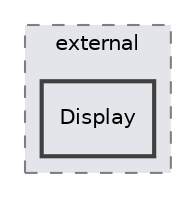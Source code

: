 digraph "C:/__PR00F__/___developing___/projects/PGE/PGE/PURE/include/external/Display"
{
 // LATEX_PDF_SIZE
  edge [fontname="Helvetica",fontsize="10",labelfontname="Helvetica",labelfontsize="10"];
  node [fontname="Helvetica",fontsize="10",shape=record];
  compound=true
  subgraph clusterdir_084c3372eb33ddff2f732c4dd4944db2 {
    graph [ bgcolor="#e3e5eb", pencolor="grey50", style="filled,dashed,", label="external", fontname="Helvetica", fontsize="10", URL="dir_084c3372eb33ddff2f732c4dd4944db2.html"]
  dir_e19ca5a0405391bc0dd9fe26b683430a [shape=box, label="Display", style="filled,bold,", fillcolor="#e3e5eb", color="grey25", URL="dir_e19ca5a0405391bc0dd9fe26b683430a.html"];
  }
}
